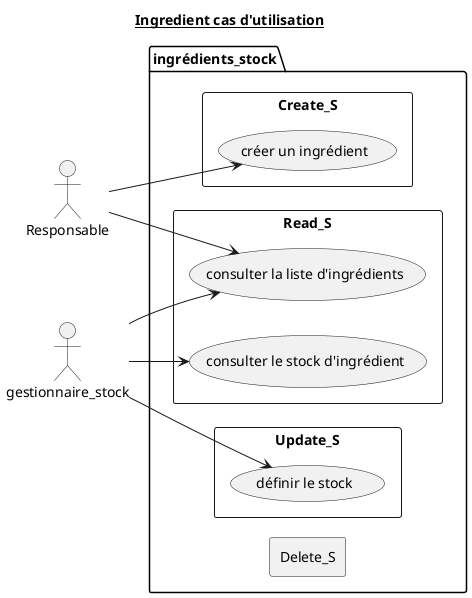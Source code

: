 @startuml 2_Ingredient_UseCaseDiagram

title <u>Ingredient cas d'utilisation</u>

left to right direction

actor Responsable as RESP
actor gestionnaire_stock as GEST

' INGREDIENTS
package ingrédients_stock {
    rectangle Create_S{
        (créer un ingrédient) AS CREATE_ITEM
    }
    rectangle Read_S {
        (consulter la liste d'ingrédients) AS LIST_ITEM
        (consulter le stock d'ingrédient) AS SHOW_ITEM
    }
    rectangle Update_S {
        (définir le stock) AS SET_ITEN
    }
    rectangle Delete_S{

    }
}

RESP --> CREATE_ITEM
RESP --> LIST_ITEM
GEST --> LIST_ITEM
GEST --> SET_ITEN
GEST --> SHOW_ITEM

@enduml